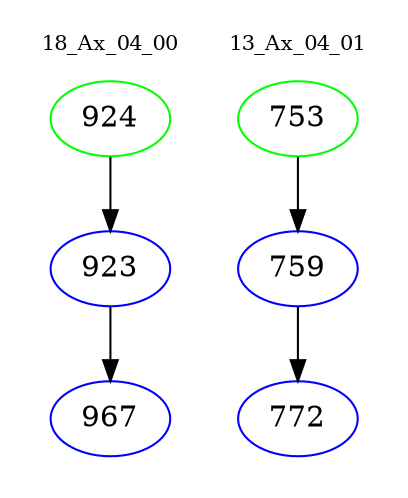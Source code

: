 digraph{
subgraph cluster_0 {
color = white
label = "18_Ax_04_00";
fontsize=10;
T0_924 [label="924", color="green"]
T0_924 -> T0_923 [color="black"]
T0_923 [label="923", color="blue"]
T0_923 -> T0_967 [color="black"]
T0_967 [label="967", color="blue"]
}
subgraph cluster_1 {
color = white
label = "13_Ax_04_01";
fontsize=10;
T1_753 [label="753", color="green"]
T1_753 -> T1_759 [color="black"]
T1_759 [label="759", color="blue"]
T1_759 -> T1_772 [color="black"]
T1_772 [label="772", color="blue"]
}
}
